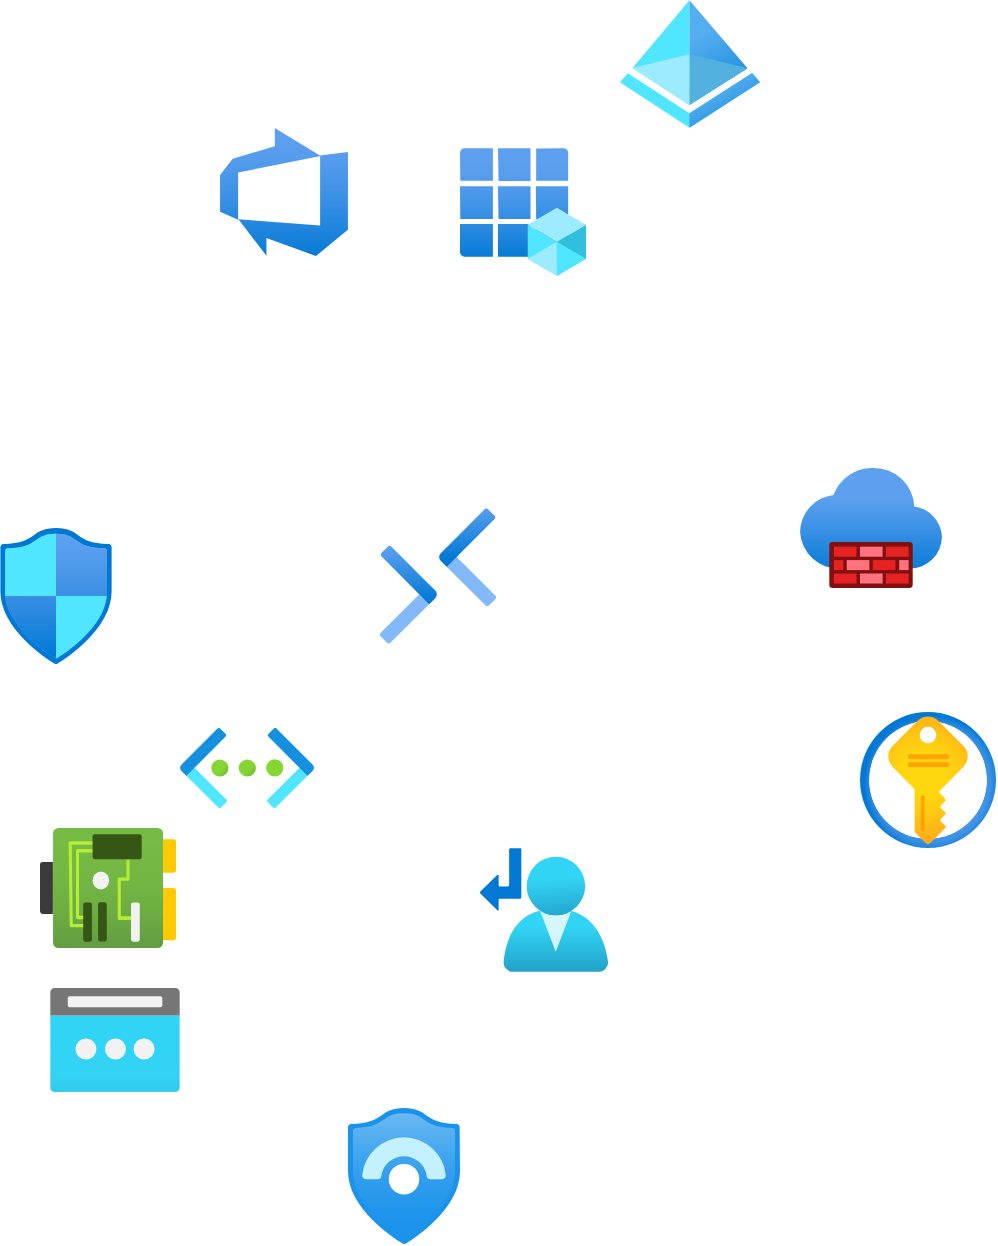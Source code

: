 <mxfile>
    <diagram id="oWcGDkPn34F8LghIa7t2" name="Page-1">
        <mxGraphModel dx="804" dy="689" grid="1" gridSize="10" guides="1" tooltips="1" connect="1" arrows="1" fold="1" page="1" pageScale="1" pageWidth="827" pageHeight="1169" math="0" shadow="0">
            <root>
                <mxCell id="0"/>
                <mxCell id="1" parent="0"/>
                <mxCell id="15" value="" style="aspect=fixed;html=1;points=[];align=center;image;fontSize=12;image=img/lib/azure2/devops/Azure_DevOps.svg;" vertex="1" parent="1">
                    <mxGeometry x="160" y="80" width="64" height="64" as="geometry"/>
                </mxCell>
                <mxCell id="16" value="" style="aspect=fixed;html=1;points=[];align=center;image;fontSize=12;image=img/lib/azure2/identity/Azure_Active_Directory.svg;" vertex="1" parent="1">
                    <mxGeometry x="360" y="16" width="70" height="64" as="geometry"/>
                </mxCell>
                <mxCell id="17" value="" style="aspect=fixed;html=1;points=[];align=center;image;fontSize=12;image=img/lib/azure2/identity/App_Registrations.svg;" vertex="1" parent="1">
                    <mxGeometry x="280" y="90" width="63" height="64" as="geometry"/>
                </mxCell>
                <mxCell id="18" value="" style="aspect=fixed;html=1;points=[];align=center;image;fontSize=12;image=img/lib/azure2/networking/Bastions.svg;" vertex="1" parent="1">
                    <mxGeometry x="240" y="270" width="58.0" height="68" as="geometry"/>
                </mxCell>
                <mxCell id="19" value="" style="aspect=fixed;html=1;points=[];align=center;image;fontSize=12;image=img/lib/azure2/networking/Firewalls.svg;" vertex="1" parent="1">
                    <mxGeometry x="450" y="250" width="71" height="60" as="geometry"/>
                </mxCell>
                <mxCell id="20" value="" style="aspect=fixed;html=1;points=[];align=center;image;fontSize=12;image=img/lib/azure2/networking/Virtual_Networks.svg;" vertex="1" parent="1">
                    <mxGeometry x="140" y="380" width="67" height="40" as="geometry"/>
                </mxCell>
                <mxCell id="21" value="" style="aspect=fixed;html=1;points=[];align=center;image;fontSize=12;image=img/lib/azure2/networking/Route_Tables.svg;" vertex="1" parent="1">
                    <mxGeometry x="290" y="440" width="64" height="62" as="geometry"/>
                </mxCell>
                <mxCell id="22" value="" style="aspect=fixed;html=1;points=[];align=center;image;fontSize=12;image=img/lib/azure2/networking/Network_Security_Groups.svg;" vertex="1" parent="1">
                    <mxGeometry x="50" y="280" width="56.0" height="68" as="geometry"/>
                </mxCell>
                <mxCell id="23" value="" style="aspect=fixed;html=1;points=[];align=center;image;fontSize=12;image=img/lib/azure2/networking/Public_IP_Addresses.svg;" vertex="1" parent="1">
                    <mxGeometry x="75" y="510" width="65" height="52" as="geometry"/>
                </mxCell>
                <mxCell id="24" value="" style="aspect=fixed;html=1;points=[];align=center;image;fontSize=12;image=img/lib/azure2/networking/Network_Interfaces.svg;" vertex="1" parent="1">
                    <mxGeometry x="70" y="430" width="68" height="60" as="geometry"/>
                </mxCell>
                <mxCell id="25" value="" style="aspect=fixed;html=1;points=[];align=center;image;fontSize=12;image=img/lib/azure2/security/Key_Vaults.svg;" vertex="1" parent="1">
                    <mxGeometry x="480" y="372" width="68" height="68" as="geometry"/>
                </mxCell>
                <mxCell id="26" value="" style="aspect=fixed;html=1;points=[];align=center;image;fontSize=12;image=img/lib/azure2/security/Azure_Sentinel.svg;" vertex="1" parent="1">
                    <mxGeometry x="224" y="570" width="56.0" height="68" as="geometry"/>
                </mxCell>
            </root>
        </mxGraphModel>
    </diagram>
</mxfile>